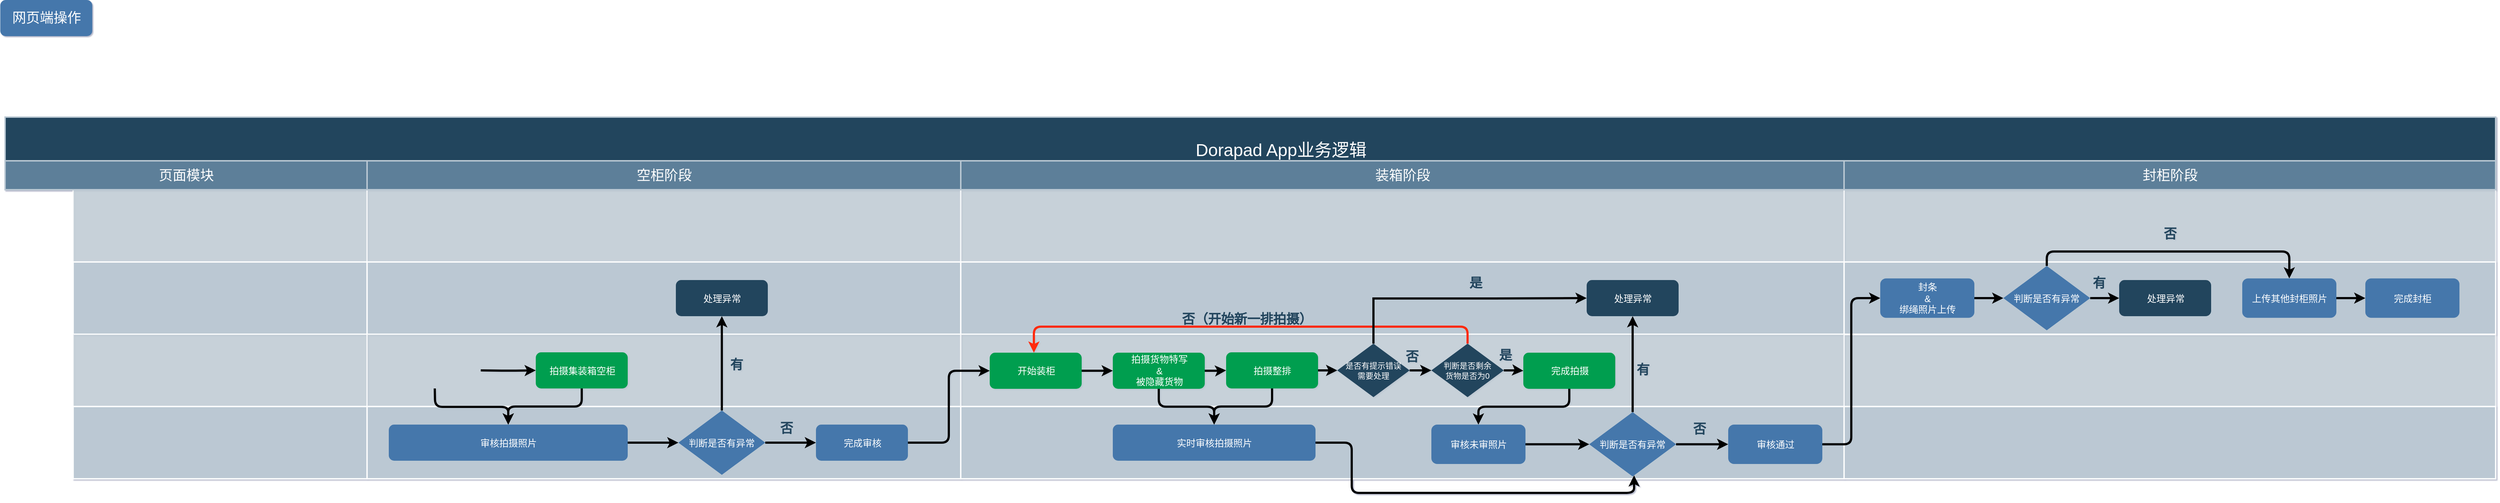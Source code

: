 <mxfile version="18.0.7" type="github">
  <diagram id="6a731a19-8d31-9384-78a2-239565b7b9f0" name="Page-1">
    <mxGraphModel dx="1422" dy="734" grid="1" gridSize="10" guides="1" tooltips="1" connect="1" arrows="1" fold="1" page="1" pageScale="1" pageWidth="1169" pageHeight="827" background="none" math="0" shadow="1">
      <root>
        <mxCell id="0" />
        <mxCell id="1" parent="0" />
        <mxCell id="KtHz6CWN3VUIrA_hkouJ-240" value="" style="strokeColor=#FFFFFF;fillColor=#BAC8D3;fontSize=18;strokeWidth=2;fontFamily=Helvetica;html=1;opacity=60;" parent="1" vertex="1">
          <mxGeometry x="2690" y="1131" width="900" height="100" as="geometry" />
        </mxCell>
        <mxCell id="KtHz6CWN3VUIrA_hkouJ-241" value="" style="strokeColor=#FFFFFF;fillColor=#BAC8D3;fontSize=18;strokeWidth=2;fontFamily=Helvetica;html=1;opacity=90;" parent="1" vertex="1">
          <mxGeometry x="2690" y="1230.5" width="900" height="100" as="geometry" />
        </mxCell>
        <mxCell id="KtHz6CWN3VUIrA_hkouJ-239" value="" style="strokeColor=#FFFFFF;fillColor=#BAC8D3;fontSize=18;strokeWidth=2;fontFamily=Helvetica;html=1;opacity=60;" parent="1" vertex="1">
          <mxGeometry x="2690" y="930.5" width="900" height="100" as="geometry" />
        </mxCell>
        <mxCell id="KtHz6CWN3VUIrA_hkouJ-238" value="" style="strokeColor=#FFFFFF;fillColor=#BAC8D3;fontSize=18;strokeWidth=2;fontFamily=Helvetica;html=1;opacity=90;" parent="1" vertex="1">
          <mxGeometry x="2690" y="1030.5" width="900" height="100" as="geometry" />
        </mxCell>
        <mxCell id="56" value="Dorapad App业务逻辑" style="strokeColor=#BAC8D3;fillColor=#23445D;fontSize=24;strokeWidth=2;fontFamily=Helvetica;html=1;fontColor=#FFFFFF;fontStyle=0;spacingBottom=8;spacingRight=0;spacingLeft=83;" parent="1" vertex="1">
          <mxGeometry x="150" y="830" width="3440" height="100.5" as="geometry" />
        </mxCell>
        <mxCell id="68" value="" style="strokeColor=#FFFFFF;fillColor=#BAC8D3;fontSize=18;strokeWidth=2;fontFamily=Helvetica;html=1;opacity=60;" parent="1" vertex="1">
          <mxGeometry x="244" y="930.5" width="406" height="100" as="geometry" />
        </mxCell>
        <mxCell id="69" value="" style="strokeColor=#FFFFFF;fillColor=#BAC8D3;fontSize=18;strokeWidth=2;fontFamily=Helvetica;html=1;opacity=90;" parent="1" vertex="1">
          <mxGeometry x="244" y="1030.5" width="406" height="100" as="geometry" />
        </mxCell>
        <mxCell id="70" value="" style="strokeColor=#FFFFFF;fillColor=#BAC8D3;fontSize=18;strokeWidth=2;fontFamily=Helvetica;html=1;opacity=60;" parent="1" vertex="1">
          <mxGeometry x="244" y="1130.5" width="406" height="100" as="geometry" />
        </mxCell>
        <mxCell id="71" value="" style="strokeColor=#FFFFFF;fillColor=#BAC8D3;fontSize=18;strokeWidth=2;fontFamily=Helvetica;html=1;opacity=90;" parent="1" vertex="1">
          <mxGeometry x="244" y="1230.5" width="406" height="100" as="geometry" />
        </mxCell>
        <mxCell id="75" value="" style="strokeColor=#FFFFFF;fillColor=#BAC8D3;fontSize=18;strokeWidth=2;fontFamily=Helvetica;html=1;opacity=60;" parent="1" vertex="1">
          <mxGeometry x="650" y="930.5" width="820" height="100" as="geometry" />
        </mxCell>
        <mxCell id="76" value="" style="strokeColor=#FFFFFF;fillColor=#BAC8D3;fontSize=18;strokeWidth=2;fontFamily=Helvetica;html=1;opacity=90;" parent="1" vertex="1">
          <mxGeometry x="650" y="1030.5" width="820" height="100" as="geometry" />
        </mxCell>
        <mxCell id="77" value="" style="strokeColor=#FFFFFF;fillColor=#BAC8D3;fontSize=18;strokeWidth=2;fontFamily=Helvetica;html=1;opacity=60;" parent="1" vertex="1">
          <mxGeometry x="650" y="1130.5" width="820" height="100" as="geometry" />
        </mxCell>
        <mxCell id="78" value="" style="strokeColor=#FFFFFF;fillColor=#BAC8D3;fontSize=18;strokeWidth=2;fontFamily=Helvetica;html=1;opacity=90;" parent="1" vertex="1">
          <mxGeometry x="650" y="1230.5" width="820" height="100" as="geometry" />
        </mxCell>
        <mxCell id="82" value="" style="strokeColor=#FFFFFF;fillColor=#BAC8D3;fontSize=18;strokeWidth=2;fontFamily=Helvetica;html=1;opacity=60;" parent="1" vertex="1">
          <mxGeometry x="1470" y="930.5" width="1220" height="100" as="geometry" />
        </mxCell>
        <mxCell id="83" value="" style="strokeColor=#FFFFFF;fillColor=#BAC8D3;fontSize=18;strokeWidth=2;fontFamily=Helvetica;html=1;opacity=90;" parent="1" vertex="1">
          <mxGeometry x="1470" y="1030.5" width="1220" height="100" as="geometry" />
        </mxCell>
        <mxCell id="84" value="" style="strokeColor=#FFFFFF;fillColor=#BAC8D3;fontSize=18;strokeWidth=2;fontFamily=Helvetica;html=1;opacity=60;" parent="1" vertex="1">
          <mxGeometry x="1470" y="1130.5" width="1220" height="100" as="geometry" />
        </mxCell>
        <mxCell id="85" value="" style="strokeColor=#FFFFFF;fillColor=#BAC8D3;fontSize=18;strokeWidth=2;fontFamily=Helvetica;html=1;opacity=90;" parent="1" vertex="1">
          <mxGeometry x="1470" y="1230.5" width="1220" height="100" as="geometry" />
        </mxCell>
        <mxCell id="140" value="" style="group" parent="1" vertex="1" connectable="0">
          <mxGeometry x="150" y="890.5" width="1320" height="40" as="geometry" />
        </mxCell>
        <mxCell id="141" value="页面模块" style="strokeColor=#BAC8D3;fillColor=#5d7f99;fontSize=19;strokeWidth=2;fontFamily=Helvetica;html=1;labelBackgroundColor=none;fontColor=#FFFFFF;" parent="140" vertex="1">
          <mxGeometry width="500" height="40" as="geometry" />
        </mxCell>
        <mxCell id="142" value="空柜阶段" style="strokeColor=#BAC8D3;fillColor=#5d7f99;fontSize=19;strokeWidth=2;fontFamily=Helvetica;html=1;labelBackgroundColor=none;fontColor=#FFFFFF;" parent="140" vertex="1">
          <mxGeometry x="500" width="820" height="40" as="geometry" />
        </mxCell>
        <mxCell id="KtHz6CWN3VUIrA_hkouJ-171" style="edgeStyle=orthogonalEdgeStyle;rounded=1;orthogonalLoop=1;jettySize=auto;html=1;exitX=1;exitY=0.5;exitDx=0;exitDy=0;fontSize=13;fontColor=#FFFFFFFF;strokeWidth=3;" parent="1" source="KtHz6CWN3VUIrA_hkouJ-160" target="KtHz6CWN3VUIrA_hkouJ-169" edge="1">
          <mxGeometry relative="1" as="geometry" />
        </mxCell>
        <mxCell id="KtHz6CWN3VUIrA_hkouJ-160" value="&lt;font color=&quot;#ffffff&quot;&gt;&lt;span&gt;审核拍摄照片&lt;/span&gt;&lt;/font&gt;" style="rounded=1;fillColor=#4477AB;strokeColor=none;strokeWidth=2;fontFamily=Helvetica;html=1;gradientColor=none;fontSize=13;" parent="1" vertex="1">
          <mxGeometry x="680" y="1255.5" width="330" height="50" as="geometry" />
        </mxCell>
        <mxCell id="KtHz6CWN3VUIrA_hkouJ-166" style="edgeStyle=orthogonalEdgeStyle;rounded=1;orthogonalLoop=1;jettySize=auto;html=1;exitX=0.5;exitY=1;exitDx=0;exitDy=0;fontSize=13;fontColor=#FFFFFFFF;strokeWidth=3;" parent="1" target="KtHz6CWN3VUIrA_hkouJ-160" edge="1">
          <mxGeometry relative="1" as="geometry">
            <mxPoint x="743.505" y="1205.5" as="sourcePoint" />
          </mxGeometry>
        </mxCell>
        <mxCell id="KtHz6CWN3VUIrA_hkouJ-168" style="edgeStyle=orthogonalEdgeStyle;rounded=1;orthogonalLoop=1;jettySize=auto;html=1;exitX=1;exitY=0.5;exitDx=0;exitDy=0;fontSize=13;fontColor=#FFFFFFFF;strokeWidth=3;" parent="1" target="KtHz6CWN3VUIrA_hkouJ-163" edge="1">
          <mxGeometry relative="1" as="geometry">
            <mxPoint x="807.005" y="1180.5" as="sourcePoint" />
          </mxGeometry>
        </mxCell>
        <mxCell id="KtHz6CWN3VUIrA_hkouJ-167" value="" style="edgeStyle=orthogonalEdgeStyle;rounded=1;orthogonalLoop=1;jettySize=auto;html=1;fontSize=13;fontColor=#FFFFFFFF;strokeWidth=3;" parent="1" source="KtHz6CWN3VUIrA_hkouJ-163" target="KtHz6CWN3VUIrA_hkouJ-160" edge="1">
          <mxGeometry relative="1" as="geometry" />
        </mxCell>
        <mxCell id="KtHz6CWN3VUIrA_hkouJ-163" value="&lt;font color=&quot;#ffffff&quot;&gt;&lt;span&gt;拍摄集装箱空柜&lt;/span&gt;&lt;/font&gt;" style="rounded=1;fillColor=#009E4F;strokeColor=none;strokeWidth=2;fontFamily=Helvetica;html=1;gradientColor=none;fontSize=13;" parent="1" vertex="1">
          <mxGeometry x="883.005" y="1155.5" width="127" height="50" as="geometry" />
        </mxCell>
        <mxCell id="KtHz6CWN3VUIrA_hkouJ-173" style="edgeStyle=orthogonalEdgeStyle;rounded=1;orthogonalLoop=1;jettySize=auto;html=1;fontSize=13;fontColor=#FFFFFFFF;strokeWidth=3;" parent="1" source="KtHz6CWN3VUIrA_hkouJ-169" target="KtHz6CWN3VUIrA_hkouJ-170" edge="1">
          <mxGeometry relative="1" as="geometry" />
        </mxCell>
        <mxCell id="KtHz6CWN3VUIrA_hkouJ-178" value="有" style="edgeLabel;html=1;align=center;verticalAlign=middle;resizable=0;points=[];fontSize=18;fontColor=#23445D;labelBackgroundColor=none;fontStyle=1" parent="KtHz6CWN3VUIrA_hkouJ-173" connectable="0" vertex="1">
          <mxGeometry x="-0.035" relative="1" as="geometry">
            <mxPoint x="20" as="offset" />
          </mxGeometry>
        </mxCell>
        <mxCell id="KtHz6CWN3VUIrA_hkouJ-175" style="edgeStyle=orthogonalEdgeStyle;rounded=1;orthogonalLoop=1;jettySize=auto;html=1;exitX=1;exitY=0.5;exitDx=0;exitDy=0;fontSize=13;fontColor=#FFFFFFFF;strokeWidth=3;" parent="1" source="KtHz6CWN3VUIrA_hkouJ-169" target="KtHz6CWN3VUIrA_hkouJ-174" edge="1">
          <mxGeometry relative="1" as="geometry" />
        </mxCell>
        <mxCell id="KtHz6CWN3VUIrA_hkouJ-179" value="否" style="edgeLabel;html=1;align=center;verticalAlign=middle;resizable=0;points=[];fontSize=18;fontColor=#23445D;labelBackgroundColor=none;fontStyle=1" parent="KtHz6CWN3VUIrA_hkouJ-175" connectable="0" vertex="1">
          <mxGeometry x="-0.143" y="5" relative="1" as="geometry">
            <mxPoint x="-1" y="-15" as="offset" />
          </mxGeometry>
        </mxCell>
        <mxCell id="KtHz6CWN3VUIrA_hkouJ-169" value="判断是否有异常" style="rhombus;whiteSpace=wrap;html=1;fontSize=13;fontColor=#FFFFFFFF;fillColor=#4477AB;strokeColor=none;" parent="1" vertex="1">
          <mxGeometry x="1080" y="1236" width="120" height="89" as="geometry" />
        </mxCell>
        <mxCell id="KtHz6CWN3VUIrA_hkouJ-170" value="&lt;font color=&quot;#ffffff&quot;&gt;&lt;span&gt;处理异常&lt;/span&gt;&lt;/font&gt;" style="rounded=1;fillColor=#23445D;strokeColor=none;strokeWidth=2;fontFamily=Helvetica;html=1;gradientColor=none;fontSize=13;" parent="1" vertex="1">
          <mxGeometry x="1076.505" y="1055.5" width="127" height="50" as="geometry" />
        </mxCell>
        <mxCell id="KtHz6CWN3VUIrA_hkouJ-181" style="edgeStyle=orthogonalEdgeStyle;rounded=1;orthogonalLoop=1;jettySize=auto;html=1;exitX=1;exitY=0.5;exitDx=0;exitDy=0;entryX=0;entryY=0.5;entryDx=0;entryDy=0;fontSize=18;fontColor=#23445D;strokeWidth=3;" parent="1" source="KtHz6CWN3VUIrA_hkouJ-174" target="KtHz6CWN3VUIrA_hkouJ-180" edge="1">
          <mxGeometry relative="1" as="geometry" />
        </mxCell>
        <mxCell id="KtHz6CWN3VUIrA_hkouJ-174" value="&lt;font color=&quot;#ffffff&quot;&gt;&lt;span&gt;完成审核&lt;/span&gt;&lt;/font&gt;" style="rounded=1;fillColor=#4477AB;strokeColor=none;strokeWidth=2;fontFamily=Helvetica;html=1;gradientColor=none;fontSize=13;" parent="1" vertex="1">
          <mxGeometry x="1270.005" y="1255.5" width="127" height="50" as="geometry" />
        </mxCell>
        <mxCell id="KtHz6CWN3VUIrA_hkouJ-191" style="edgeStyle=orthogonalEdgeStyle;rounded=1;orthogonalLoop=1;jettySize=auto;html=1;exitX=1;exitY=0.5;exitDx=0;exitDy=0;fontSize=18;fontColor=#23445D;strokeWidth=3;" parent="1" source="KtHz6CWN3VUIrA_hkouJ-180" target="KtHz6CWN3VUIrA_hkouJ-182" edge="1">
          <mxGeometry relative="1" as="geometry" />
        </mxCell>
        <mxCell id="KtHz6CWN3VUIrA_hkouJ-180" value="&lt;font color=&quot;#ffffff&quot;&gt;&lt;span&gt;开始装柜&lt;/span&gt;&lt;/font&gt;" style="rounded=1;fillColor=#009E4F;strokeColor=none;strokeWidth=2;fontFamily=Helvetica;html=1;gradientColor=none;fontSize=13;" parent="1" vertex="1">
          <mxGeometry x="1510.005" y="1156" width="127" height="50" as="geometry" />
        </mxCell>
        <mxCell id="KtHz6CWN3VUIrA_hkouJ-192" value="" style="edgeStyle=orthogonalEdgeStyle;rounded=1;orthogonalLoop=1;jettySize=auto;html=1;fontSize=18;fontColor=#23445D;strokeWidth=3;" parent="1" source="KtHz6CWN3VUIrA_hkouJ-182" target="KtHz6CWN3VUIrA_hkouJ-184" edge="1">
          <mxGeometry relative="1" as="geometry" />
        </mxCell>
        <mxCell id="KtHz6CWN3VUIrA_hkouJ-199" style="edgeStyle=orthogonalEdgeStyle;rounded=1;orthogonalLoop=1;jettySize=auto;html=1;entryX=0.5;entryY=0;entryDx=0;entryDy=0;fontSize=18;fontColor=#23445D;strokeColor=#000000;strokeWidth=3;" parent="1" source="KtHz6CWN3VUIrA_hkouJ-182" target="KtHz6CWN3VUIrA_hkouJ-194" edge="1">
          <mxGeometry relative="1" as="geometry" />
        </mxCell>
        <mxCell id="KtHz6CWN3VUIrA_hkouJ-182" value="&lt;font color=&quot;#ffffff&quot;&gt;&lt;span&gt;拍摄货物特写&lt;br&gt;&amp;amp;&lt;br&gt;被隐藏货物&lt;br&gt;&lt;/span&gt;&lt;/font&gt;" style="rounded=1;fillColor=#009E4F;strokeColor=none;strokeWidth=2;fontFamily=Helvetica;html=1;gradientColor=none;fontSize=13;" parent="1" vertex="1">
          <mxGeometry x="1680.005" y="1156" width="127" height="50" as="geometry" />
        </mxCell>
        <mxCell id="KtHz6CWN3VUIrA_hkouJ-198" style="edgeStyle=orthogonalEdgeStyle;rounded=1;orthogonalLoop=1;jettySize=auto;html=1;exitX=0.5;exitY=1;exitDx=0;exitDy=0;fontSize=18;fontColor=#23445D;strokeColor=#000000;strokeWidth=3;" parent="1" source="KtHz6CWN3VUIrA_hkouJ-184" target="KtHz6CWN3VUIrA_hkouJ-194" edge="1">
          <mxGeometry relative="1" as="geometry" />
        </mxCell>
        <mxCell id="2HjYMI2amC04PTZFWY6z-145" style="edgeStyle=orthogonalEdgeStyle;rounded=0;orthogonalLoop=1;jettySize=auto;html=1;exitX=1;exitY=0.5;exitDx=0;exitDy=0;strokeWidth=3;entryX=0;entryY=0.493;entryDx=0;entryDy=0;entryPerimeter=0;" parent="1" source="KtHz6CWN3VUIrA_hkouJ-184" target="2HjYMI2amC04PTZFWY6z-143" edge="1">
          <mxGeometry relative="1" as="geometry" />
        </mxCell>
        <mxCell id="KtHz6CWN3VUIrA_hkouJ-184" value="&lt;font color=&quot;#ffffff&quot;&gt;&lt;span&gt;拍摄整排&lt;/span&gt;&lt;/font&gt;" style="rounded=1;fillColor=#009E4F;strokeColor=none;strokeWidth=2;fontFamily=Helvetica;html=1;gradientColor=none;fontSize=13;" parent="1" vertex="1">
          <mxGeometry x="1836.505" y="1155.5" width="127" height="50" as="geometry" />
        </mxCell>
        <mxCell id="KtHz6CWN3VUIrA_hkouJ-196" value="&lt;b&gt;否（开始新一排拍摄）&lt;/b&gt;" style="edgeStyle=orthogonalEdgeStyle;rounded=1;orthogonalLoop=1;jettySize=auto;html=1;fontSize=18;fontColor=#23445D;strokeWidth=3;strokeColor=#FF2B0A;exitX=0.5;exitY=0;exitDx=0;exitDy=0;labelBackgroundColor=none;" parent="1" source="KtHz6CWN3VUIrA_hkouJ-190" edge="1">
          <mxGeometry x="-0.003" y="-10" relative="1" as="geometry">
            <mxPoint x="2063" y="1136" as="sourcePoint" />
            <mxPoint x="1571" y="1156" as="targetPoint" />
            <Array as="points">
              <mxPoint x="2170" y="1120" />
              <mxPoint x="1571" y="1120" />
            </Array>
            <mxPoint as="offset" />
          </mxGeometry>
        </mxCell>
        <mxCell id="KtHz6CWN3VUIrA_hkouJ-210" style="edgeStyle=orthogonalEdgeStyle;rounded=1;orthogonalLoop=1;jettySize=auto;html=1;exitX=1;exitY=0.5;exitDx=0;exitDy=0;labelBackgroundColor=none;fontSize=11;fontColor=#23445D;strokeColor=#000000;strokeWidth=3;" parent="1" source="KtHz6CWN3VUIrA_hkouJ-190" target="KtHz6CWN3VUIrA_hkouJ-207" edge="1">
          <mxGeometry relative="1" as="geometry" />
        </mxCell>
        <mxCell id="KtHz6CWN3VUIrA_hkouJ-190" value="判断是否剩余&lt;br style=&quot;font-size: 11px;&quot;&gt;货物是否为0" style="rhombus;whiteSpace=wrap;html=1;fontSize=11;fontColor=#FFFFFFFF;fillColor=#23445D;strokeColor=none;" parent="1" vertex="1">
          <mxGeometry x="2120" y="1143.5" width="100" height="74" as="geometry" />
        </mxCell>
        <mxCell id="KtHz6CWN3VUIrA_hkouJ-200" style="edgeStyle=orthogonalEdgeStyle;rounded=1;orthogonalLoop=1;jettySize=auto;html=1;exitX=1;exitY=0.5;exitDx=0;exitDy=0;fontSize=18;fontColor=#23445D;strokeColor=#000000;strokeWidth=3;" parent="1" source="KtHz6CWN3VUIrA_hkouJ-194" target="KtHz6CWN3VUIrA_hkouJ-195" edge="1">
          <mxGeometry relative="1" as="geometry">
            <Array as="points">
              <mxPoint x="2010" y="1281" />
              <mxPoint x="2010" y="1350" />
              <mxPoint x="2400" y="1350" />
            </Array>
          </mxGeometry>
        </mxCell>
        <mxCell id="KtHz6CWN3VUIrA_hkouJ-194" value="&lt;font color=&quot;#ffffff&quot;&gt;&lt;span&gt;实时审核拍摄照片&lt;/span&gt;&lt;/font&gt;" style="rounded=1;fillColor=#4477AB;strokeColor=none;strokeWidth=2;fontFamily=Helvetica;html=1;gradientColor=none;fontSize=13;" parent="1" vertex="1">
          <mxGeometry x="1680" y="1255.5" width="280" height="50" as="geometry" />
        </mxCell>
        <mxCell id="KtHz6CWN3VUIrA_hkouJ-209" style="edgeStyle=orthogonalEdgeStyle;rounded=1;orthogonalLoop=1;jettySize=auto;html=1;entryX=0.5;entryY=1;entryDx=0;entryDy=0;labelBackgroundColor=none;fontSize=11;fontColor=#23445D;strokeColor=#000000;strokeWidth=3;" parent="1" source="KtHz6CWN3VUIrA_hkouJ-195" target="KtHz6CWN3VUIrA_hkouJ-201" edge="1">
          <mxGeometry relative="1" as="geometry" />
        </mxCell>
        <mxCell id="KtHz6CWN3VUIrA_hkouJ-219" style="edgeStyle=orthogonalEdgeStyle;rounded=1;orthogonalLoop=1;jettySize=auto;html=1;exitX=1;exitY=0.5;exitDx=0;exitDy=0;entryX=0;entryY=0.5;entryDx=0;entryDy=0;labelBackgroundColor=none;fontSize=11;fontColor=#23445D;strokeColor=#000000;strokeWidth=3;" parent="1" source="KtHz6CWN3VUIrA_hkouJ-195" target="KtHz6CWN3VUIrA_hkouJ-218" edge="1">
          <mxGeometry relative="1" as="geometry" />
        </mxCell>
        <mxCell id="KtHz6CWN3VUIrA_hkouJ-195" value="判断是否有异常" style="rhombus;whiteSpace=wrap;html=1;fontSize=13;fontColor=#FFFFFFFF;fillColor=#4477AB;strokeColor=none;" parent="1" vertex="1">
          <mxGeometry x="2338" y="1238.25" width="120" height="89" as="geometry" />
        </mxCell>
        <mxCell id="KtHz6CWN3VUIrA_hkouJ-201" value="&lt;font color=&quot;#ffffff&quot;&gt;&lt;span&gt;处理异常&lt;/span&gt;&lt;/font&gt;" style="rounded=1;fillColor=#23445D;strokeColor=none;strokeWidth=2;fontFamily=Helvetica;html=1;gradientColor=none;fontSize=13;" parent="1" vertex="1">
          <mxGeometry x="2334.505" y="1055.5" width="127" height="50" as="geometry" />
        </mxCell>
        <mxCell id="KtHz6CWN3VUIrA_hkouJ-206" value="有" style="edgeLabel;html=1;align=center;verticalAlign=middle;resizable=0;points=[];fontSize=18;fontColor=#23445D;labelBackgroundColor=none;fontStyle=1" parent="1" connectable="0" vertex="1">
          <mxGeometry x="1400" y="1190.003" as="geometry">
            <mxPoint x="1012" y="-10" as="offset" />
          </mxGeometry>
        </mxCell>
        <mxCell id="KtHz6CWN3VUIrA_hkouJ-215" value="" style="edgeStyle=orthogonalEdgeStyle;rounded=1;orthogonalLoop=1;jettySize=auto;html=1;labelBackgroundColor=none;fontSize=11;fontColor=#23445D;strokeColor=#000000;strokeWidth=3;" parent="1" source="KtHz6CWN3VUIrA_hkouJ-207" target="KtHz6CWN3VUIrA_hkouJ-213" edge="1">
          <mxGeometry relative="1" as="geometry" />
        </mxCell>
        <mxCell id="KtHz6CWN3VUIrA_hkouJ-207" value="&lt;font color=&quot;#ffffff&quot;&gt;&lt;span&gt;完成拍摄&lt;/span&gt;&lt;/font&gt;" style="rounded=1;fillColor=#009E4F;strokeColor=none;strokeWidth=2;fontFamily=Helvetica;html=1;gradientColor=none;fontSize=13;" parent="1" vertex="1">
          <mxGeometry x="2247.005" y="1156" width="127" height="50" as="geometry" />
        </mxCell>
        <mxCell id="KtHz6CWN3VUIrA_hkouJ-216" value="" style="edgeStyle=orthogonalEdgeStyle;rounded=1;orthogonalLoop=1;jettySize=auto;html=1;labelBackgroundColor=none;fontSize=11;fontColor=#23445D;strokeColor=#000000;strokeWidth=3;" parent="1" source="KtHz6CWN3VUIrA_hkouJ-213" target="KtHz6CWN3VUIrA_hkouJ-195" edge="1">
          <mxGeometry relative="1" as="geometry" />
        </mxCell>
        <mxCell id="KtHz6CWN3VUIrA_hkouJ-213" value="&lt;font color=&quot;#ffffff&quot;&gt;&lt;span&gt;审核未审照片&lt;/span&gt;&lt;/font&gt;" style="rounded=1;fillColor=#4477AB;strokeColor=none;strokeWidth=2;fontFamily=Helvetica;html=1;gradientColor=none;fontSize=13;" parent="1" vertex="1">
          <mxGeometry x="2120" y="1255.5" width="130" height="54.5" as="geometry" />
        </mxCell>
        <mxCell id="KtHz6CWN3VUIrA_hkouJ-233" style="edgeStyle=orthogonalEdgeStyle;rounded=1;orthogonalLoop=1;jettySize=auto;html=1;entryX=0;entryY=0.5;entryDx=0;entryDy=0;labelBackgroundColor=none;fontSize=11;fontColor=#23445D;strokeColor=#000000;strokeWidth=3;" parent="1" source="KtHz6CWN3VUIrA_hkouJ-218" target="KtHz6CWN3VUIrA_hkouJ-221" edge="1">
          <mxGeometry relative="1" as="geometry" />
        </mxCell>
        <mxCell id="KtHz6CWN3VUIrA_hkouJ-218" value="&lt;font color=&quot;#ffffff&quot;&gt;&lt;span&gt;审核通过&lt;/span&gt;&lt;/font&gt;" style="rounded=1;fillColor=#4477AB;strokeColor=none;strokeWidth=2;fontFamily=Helvetica;html=1;gradientColor=none;fontSize=13;" parent="1" vertex="1">
          <mxGeometry x="2530" y="1255.5" width="130" height="54.5" as="geometry" />
        </mxCell>
        <mxCell id="KtHz6CWN3VUIrA_hkouJ-220" value="否" style="edgeLabel;html=1;align=center;verticalAlign=middle;resizable=0;points=[];fontSize=18;fontColor=#23445D;labelBackgroundColor=none;fontStyle=1" parent="1" connectable="0" vertex="1">
          <mxGeometry x="1280" y="1290.0" as="geometry">
            <mxPoint x="1210" y="-28" as="offset" />
          </mxGeometry>
        </mxCell>
        <mxCell id="KtHz6CWN3VUIrA_hkouJ-232" style="edgeStyle=orthogonalEdgeStyle;rounded=1;orthogonalLoop=1;jettySize=auto;html=1;labelBackgroundColor=none;fontSize=11;fontColor=#23445D;strokeColor=#000000;strokeWidth=3;" parent="1" source="KtHz6CWN3VUIrA_hkouJ-221" target="KtHz6CWN3VUIrA_hkouJ-228" edge="1">
          <mxGeometry relative="1" as="geometry" />
        </mxCell>
        <mxCell id="KtHz6CWN3VUIrA_hkouJ-221" value="&lt;font color=&quot;#ffffff&quot;&gt;&lt;span&gt;封条&lt;br&gt;&amp;amp;&lt;br&gt;绑绳照片上传&lt;br&gt;&lt;/span&gt;&lt;/font&gt;" style="rounded=1;fillColor=#4477AB;strokeColor=none;strokeWidth=2;fontFamily=Helvetica;html=1;gradientColor=none;fontSize=13;" parent="1" vertex="1">
          <mxGeometry x="2740" y="1053.25" width="130" height="54.5" as="geometry" />
        </mxCell>
        <mxCell id="KtHz6CWN3VUIrA_hkouJ-242" style="edgeStyle=orthogonalEdgeStyle;rounded=1;orthogonalLoop=1;jettySize=auto;html=1;exitX=1;exitY=0.5;exitDx=0;exitDy=0;labelBackgroundColor=none;fontSize=11;fontColor=#23445D;strokeColor=#000000;strokeWidth=3;" parent="1" source="KtHz6CWN3VUIrA_hkouJ-222" target="KtHz6CWN3VUIrA_hkouJ-237" edge="1">
          <mxGeometry relative="1" as="geometry" />
        </mxCell>
        <mxCell id="KtHz6CWN3VUIrA_hkouJ-222" value="&lt;font color=&quot;#ffffff&quot;&gt;&lt;span&gt;上传其他封柜照片&lt;/span&gt;&lt;/font&gt;" style="rounded=1;fillColor=#4477AB;strokeColor=none;strokeWidth=2;fontFamily=Helvetica;html=1;gradientColor=none;fontSize=13;" parent="1" vertex="1">
          <mxGeometry x="3240" y="1053.25" width="130" height="54.5" as="geometry" />
        </mxCell>
        <mxCell id="KtHz6CWN3VUIrA_hkouJ-230" style="edgeStyle=orthogonalEdgeStyle;rounded=1;orthogonalLoop=1;jettySize=auto;html=1;entryX=0;entryY=0.5;entryDx=0;entryDy=0;labelBackgroundColor=none;fontSize=11;fontColor=#23445D;strokeColor=#000000;strokeWidth=3;" parent="1" source="KtHz6CWN3VUIrA_hkouJ-228" target="KtHz6CWN3VUIrA_hkouJ-229" edge="1">
          <mxGeometry relative="1" as="geometry" />
        </mxCell>
        <mxCell id="KtHz6CWN3VUIrA_hkouJ-231" style="edgeStyle=orthogonalEdgeStyle;rounded=1;orthogonalLoop=1;jettySize=auto;html=1;exitX=0.5;exitY=0;exitDx=0;exitDy=0;entryX=0.5;entryY=0;entryDx=0;entryDy=0;labelBackgroundColor=none;fontSize=11;fontColor=#23445D;strokeColor=#000000;strokeWidth=3;" parent="1" source="KtHz6CWN3VUIrA_hkouJ-228" target="KtHz6CWN3VUIrA_hkouJ-222" edge="1">
          <mxGeometry relative="1" as="geometry" />
        </mxCell>
        <mxCell id="KtHz6CWN3VUIrA_hkouJ-228" value="判断是否有异常" style="rhombus;whiteSpace=wrap;html=1;fontSize=13;fontColor=#FFFFFFFF;fillColor=#4477AB;strokeColor=none;" parent="1" vertex="1">
          <mxGeometry x="2910" y="1036" width="120" height="89" as="geometry" />
        </mxCell>
        <mxCell id="KtHz6CWN3VUIrA_hkouJ-229" value="&lt;font color=&quot;#ffffff&quot;&gt;&lt;span&gt;处理异常&lt;/span&gt;&lt;/font&gt;" style="rounded=1;fillColor=#23445D;strokeColor=none;strokeWidth=2;fontFamily=Helvetica;html=1;gradientColor=none;fontSize=13;" parent="1" vertex="1">
          <mxGeometry x="3070.005" y="1055.5" width="127" height="50" as="geometry" />
        </mxCell>
        <mxCell id="KtHz6CWN3VUIrA_hkouJ-235" value="有" style="edgeLabel;html=1;align=center;verticalAlign=middle;resizable=0;points=[];fontSize=18;fontColor=#23445D;labelBackgroundColor=none;fontStyle=1" parent="1" connectable="0" vertex="1">
          <mxGeometry x="2030" y="1070.003" as="geometry">
            <mxPoint x="1012" y="-10" as="offset" />
          </mxGeometry>
        </mxCell>
        <mxCell id="KtHz6CWN3VUIrA_hkouJ-236" value="否" style="edgeLabel;html=1;align=center;verticalAlign=middle;resizable=0;points=[];fontSize=18;fontColor=#23445D;labelBackgroundColor=none;fontStyle=1" parent="1" connectable="0" vertex="1">
          <mxGeometry x="1930" y="1020.0" as="geometry">
            <mxPoint x="1210" y="-28" as="offset" />
          </mxGeometry>
        </mxCell>
        <mxCell id="KtHz6CWN3VUIrA_hkouJ-237" value="&lt;font color=&quot;#ffffff&quot;&gt;&lt;span&gt;完成封柜&lt;/span&gt;&lt;/font&gt;" style="rounded=1;fillColor=#4477AB;strokeColor=none;strokeWidth=2;fontFamily=Helvetica;html=1;gradientColor=none;fontSize=13;" parent="1" vertex="1">
          <mxGeometry x="3410" y="1053.25" width="130" height="54.5" as="geometry" />
        </mxCell>
        <mxCell id="KtHz6CWN3VUIrA_hkouJ-243" value="封柜阶段" style="strokeColor=#BAC8D3;fillColor=#5d7f99;fontSize=19;strokeWidth=2;fontFamily=Helvetica;html=1;labelBackgroundColor=none;fontColor=#FFFFFF;" parent="1" vertex="1">
          <mxGeometry x="2690" y="890.5" width="900" height="40" as="geometry" />
        </mxCell>
        <mxCell id="143" value="装箱阶段" style="strokeColor=#BAC8D3;fillColor=#5d7f99;fontSize=19;strokeWidth=2;fontFamily=Helvetica;html=1;labelBackgroundColor=none;fontColor=#FFFFFF;" parent="1" vertex="1">
          <mxGeometry x="1470" y="890.5" width="1220" height="40" as="geometry" />
        </mxCell>
        <mxCell id="KtHz6CWN3VUIrA_hkouJ-246" value="&lt;font color=&quot;#ffffff&quot;&gt;&lt;font style=&quot;font-size: 19px&quot;&gt;网页端操作&lt;/font&gt;&lt;br style=&quot;font-size: 13px&quot;&gt;&lt;/font&gt;" style="rounded=1;fillColor=#4477AB;strokeColor=none;strokeWidth=2;fontFamily=Helvetica;html=1;gradientColor=none;fontSize=13;" parent="1" vertex="1">
          <mxGeometry x="143.395" y="668" width="127" height="50" as="geometry" />
        </mxCell>
        <mxCell id="KtHz6CWN3VUIrA_hkouJ-247" value="是" style="edgeLabel;html=1;align=center;verticalAlign=middle;resizable=0;points=[];fontSize=18;fontColor=#23445D;labelBackgroundColor=none;fontStyle=1" parent="1" connectable="0" vertex="1">
          <mxGeometry x="1210" y="1170.003" as="geometry">
            <mxPoint x="1012" y="-10" as="offset" />
          </mxGeometry>
        </mxCell>
        <mxCell id="2HjYMI2amC04PTZFWY6z-144" style="edgeStyle=orthogonalEdgeStyle;rounded=0;orthogonalLoop=1;jettySize=auto;html=1;entryX=0;entryY=0.5;entryDx=0;entryDy=0;strokeWidth=3;" parent="1" source="2HjYMI2amC04PTZFWY6z-143" target="KtHz6CWN3VUIrA_hkouJ-201" edge="1">
          <mxGeometry relative="1" as="geometry">
            <Array as="points">
              <mxPoint x="2040" y="1081" />
              <mxPoint x="2207" y="1081" />
            </Array>
          </mxGeometry>
        </mxCell>
        <mxCell id="2HjYMI2amC04PTZFWY6z-146" style="edgeStyle=orthogonalEdgeStyle;rounded=0;orthogonalLoop=1;jettySize=auto;html=1;exitX=1;exitY=0.5;exitDx=0;exitDy=0;entryX=0;entryY=0.5;entryDx=0;entryDy=0;strokeWidth=3;" parent="1" source="2HjYMI2amC04PTZFWY6z-143" target="KtHz6CWN3VUIrA_hkouJ-190" edge="1">
          <mxGeometry relative="1" as="geometry" />
        </mxCell>
        <mxCell id="2HjYMI2amC04PTZFWY6z-143" value="是否有提示错误&lt;br&gt;需要处理" style="rhombus;whiteSpace=wrap;html=1;fontSize=11;fontColor=#FFFFFFFF;fillColor=#23445D;strokeColor=none;" parent="1" vertex="1">
          <mxGeometry x="1990" y="1143.5" width="100" height="74" as="geometry" />
        </mxCell>
        <mxCell id="2HjYMI2amC04PTZFWY6z-147" value="是" style="edgeLabel;html=1;align=center;verticalAlign=middle;resizable=0;points=[];fontSize=18;fontColor=#23445D;labelBackgroundColor=none;fontStyle=1" parent="1" connectable="0" vertex="1">
          <mxGeometry x="1169" y="1070.003" as="geometry">
            <mxPoint x="1012" y="-10" as="offset" />
          </mxGeometry>
        </mxCell>
        <mxCell id="2HjYMI2amC04PTZFWY6z-148" value="否" style="edgeLabel;html=1;align=center;verticalAlign=middle;resizable=0;points=[];fontSize=18;fontColor=#23445D;labelBackgroundColor=none;fontStyle=1" parent="1" connectable="0" vertex="1">
          <mxGeometry x="883" y="1190.0" as="geometry">
            <mxPoint x="1210" y="-28" as="offset" />
          </mxGeometry>
        </mxCell>
      </root>
    </mxGraphModel>
  </diagram>
</mxfile>
